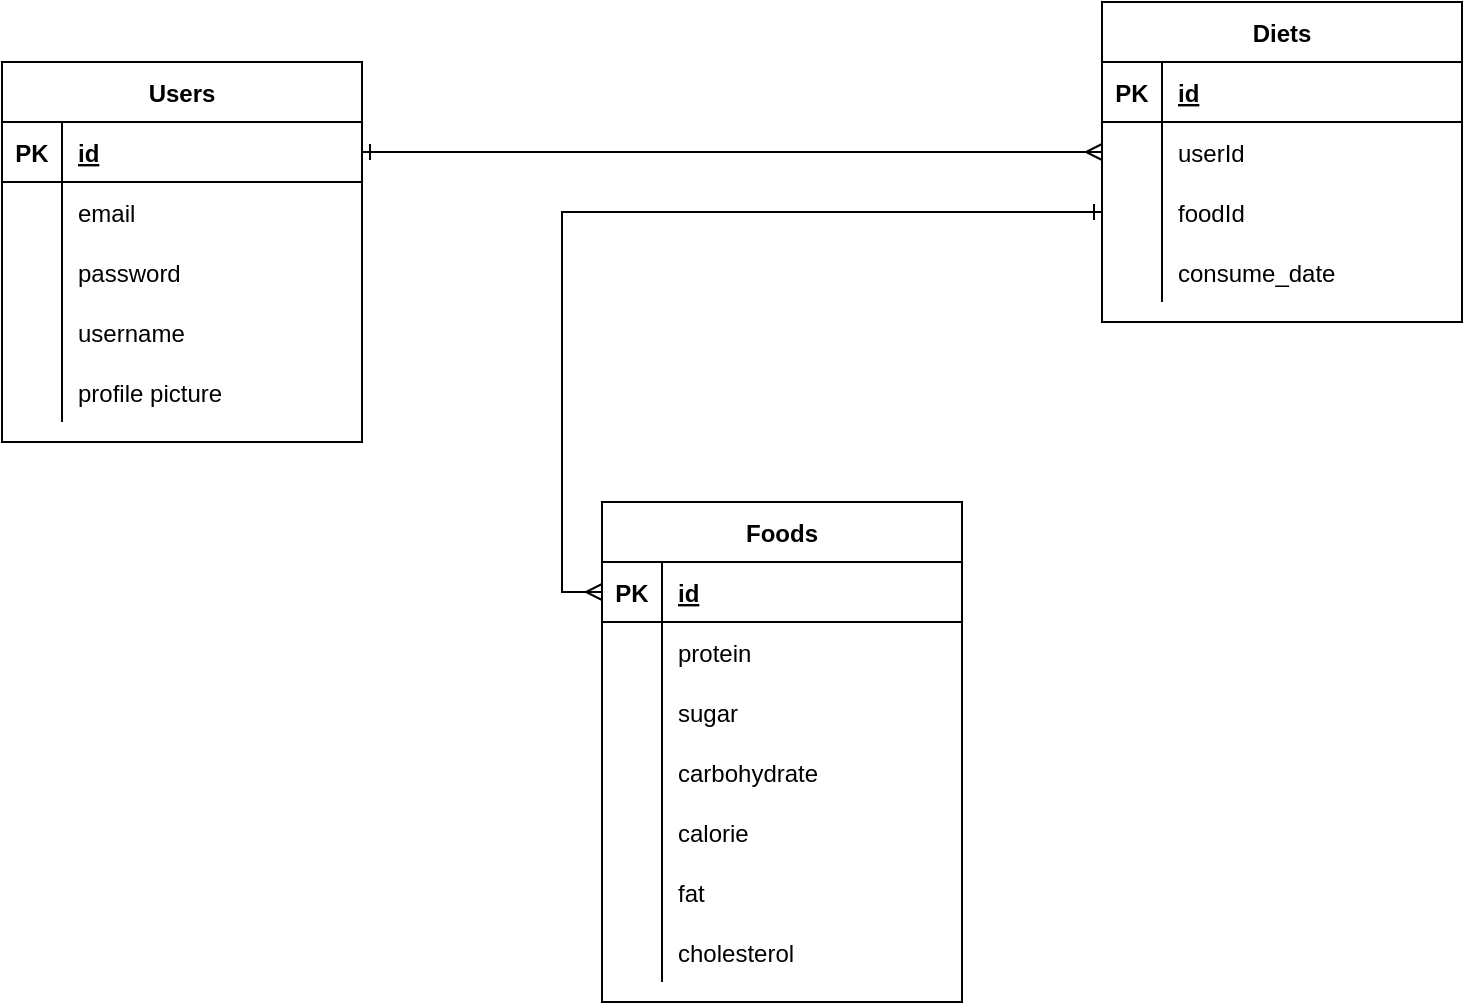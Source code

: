 <mxfile version="14.9.5" type="github">
  <diagram id="R2lEEEUBdFMjLlhIrx00" name="Page-1">
    <mxGraphModel dx="1102" dy="582" grid="1" gridSize="10" guides="1" tooltips="1" connect="1" arrows="1" fold="1" page="1" pageScale="1" pageWidth="850" pageHeight="1100" math="0" shadow="0" extFonts="Permanent Marker^https://fonts.googleapis.com/css?family=Permanent+Marker">
      <root>
        <mxCell id="0" />
        <mxCell id="1" parent="0" />
        <mxCell id="kurJyKOBcoEqVDCF4emH-53" value="Users" style="shape=table;startSize=30;container=1;collapsible=1;childLayout=tableLayout;fixedRows=1;rowLines=0;fontStyle=1;align=center;resizeLast=1;" parent="1" vertex="1">
          <mxGeometry x="170" y="150" width="180" height="190" as="geometry" />
        </mxCell>
        <mxCell id="kurJyKOBcoEqVDCF4emH-54" value="" style="shape=partialRectangle;collapsible=0;dropTarget=0;pointerEvents=0;fillColor=none;top=0;left=0;bottom=1;right=0;points=[[0,0.5],[1,0.5]];portConstraint=eastwest;" parent="kurJyKOBcoEqVDCF4emH-53" vertex="1">
          <mxGeometry y="30" width="180" height="30" as="geometry" />
        </mxCell>
        <mxCell id="kurJyKOBcoEqVDCF4emH-55" value="PK" style="shape=partialRectangle;connectable=0;fillColor=none;top=0;left=0;bottom=0;right=0;fontStyle=1;overflow=hidden;" parent="kurJyKOBcoEqVDCF4emH-54" vertex="1">
          <mxGeometry width="30" height="30" as="geometry" />
        </mxCell>
        <mxCell id="kurJyKOBcoEqVDCF4emH-56" value="id" style="shape=partialRectangle;connectable=0;fillColor=none;top=0;left=0;bottom=0;right=0;align=left;spacingLeft=6;fontStyle=5;overflow=hidden;" parent="kurJyKOBcoEqVDCF4emH-54" vertex="1">
          <mxGeometry x="30" width="150" height="30" as="geometry" />
        </mxCell>
        <mxCell id="kurJyKOBcoEqVDCF4emH-57" value="" style="shape=partialRectangle;collapsible=0;dropTarget=0;pointerEvents=0;fillColor=none;top=0;left=0;bottom=0;right=0;points=[[0,0.5],[1,0.5]];portConstraint=eastwest;" parent="kurJyKOBcoEqVDCF4emH-53" vertex="1">
          <mxGeometry y="60" width="180" height="30" as="geometry" />
        </mxCell>
        <mxCell id="kurJyKOBcoEqVDCF4emH-58" value="" style="shape=partialRectangle;connectable=0;fillColor=none;top=0;left=0;bottom=0;right=0;editable=1;overflow=hidden;" parent="kurJyKOBcoEqVDCF4emH-57" vertex="1">
          <mxGeometry width="30" height="30" as="geometry" />
        </mxCell>
        <mxCell id="kurJyKOBcoEqVDCF4emH-59" value="email" style="shape=partialRectangle;connectable=0;fillColor=none;top=0;left=0;bottom=0;right=0;align=left;spacingLeft=6;overflow=hidden;" parent="kurJyKOBcoEqVDCF4emH-57" vertex="1">
          <mxGeometry x="30" width="150" height="30" as="geometry" />
        </mxCell>
        <mxCell id="kurJyKOBcoEqVDCF4emH-60" value="" style="shape=partialRectangle;collapsible=0;dropTarget=0;pointerEvents=0;fillColor=none;top=0;left=0;bottom=0;right=0;points=[[0,0.5],[1,0.5]];portConstraint=eastwest;" parent="kurJyKOBcoEqVDCF4emH-53" vertex="1">
          <mxGeometry y="90" width="180" height="30" as="geometry" />
        </mxCell>
        <mxCell id="kurJyKOBcoEqVDCF4emH-61" value="" style="shape=partialRectangle;connectable=0;fillColor=none;top=0;left=0;bottom=0;right=0;editable=1;overflow=hidden;" parent="kurJyKOBcoEqVDCF4emH-60" vertex="1">
          <mxGeometry width="30" height="30" as="geometry" />
        </mxCell>
        <mxCell id="kurJyKOBcoEqVDCF4emH-62" value="password" style="shape=partialRectangle;connectable=0;fillColor=none;top=0;left=0;bottom=0;right=0;align=left;spacingLeft=6;overflow=hidden;" parent="kurJyKOBcoEqVDCF4emH-60" vertex="1">
          <mxGeometry x="30" width="150" height="30" as="geometry" />
        </mxCell>
        <mxCell id="kurJyKOBcoEqVDCF4emH-63" value="" style="shape=partialRectangle;collapsible=0;dropTarget=0;pointerEvents=0;fillColor=none;top=0;left=0;bottom=0;right=0;points=[[0,0.5],[1,0.5]];portConstraint=eastwest;" parent="kurJyKOBcoEqVDCF4emH-53" vertex="1">
          <mxGeometry y="120" width="180" height="30" as="geometry" />
        </mxCell>
        <mxCell id="kurJyKOBcoEqVDCF4emH-64" value="" style="shape=partialRectangle;connectable=0;fillColor=none;top=0;left=0;bottom=0;right=0;editable=1;overflow=hidden;" parent="kurJyKOBcoEqVDCF4emH-63" vertex="1">
          <mxGeometry width="30" height="30" as="geometry" />
        </mxCell>
        <mxCell id="kurJyKOBcoEqVDCF4emH-65" value="username" style="shape=partialRectangle;connectable=0;fillColor=none;top=0;left=0;bottom=0;right=0;align=left;spacingLeft=6;overflow=hidden;" parent="kurJyKOBcoEqVDCF4emH-63" vertex="1">
          <mxGeometry x="30" width="150" height="30" as="geometry" />
        </mxCell>
        <mxCell id="qntoQKkKm_tTPd-T2xu0-25" value="" style="shape=partialRectangle;collapsible=0;dropTarget=0;pointerEvents=0;fillColor=none;top=0;left=0;bottom=0;right=0;points=[[0,0.5],[1,0.5]];portConstraint=eastwest;" vertex="1" parent="kurJyKOBcoEqVDCF4emH-53">
          <mxGeometry y="150" width="180" height="30" as="geometry" />
        </mxCell>
        <mxCell id="qntoQKkKm_tTPd-T2xu0-26" value="" style="shape=partialRectangle;connectable=0;fillColor=none;top=0;left=0;bottom=0;right=0;editable=1;overflow=hidden;" vertex="1" parent="qntoQKkKm_tTPd-T2xu0-25">
          <mxGeometry width="30" height="30" as="geometry" />
        </mxCell>
        <mxCell id="qntoQKkKm_tTPd-T2xu0-27" value="profile picture" style="shape=partialRectangle;connectable=0;fillColor=none;top=0;left=0;bottom=0;right=0;align=left;spacingLeft=6;overflow=hidden;" vertex="1" parent="qntoQKkKm_tTPd-T2xu0-25">
          <mxGeometry x="30" width="150" height="30" as="geometry" />
        </mxCell>
        <mxCell id="kurJyKOBcoEqVDCF4emH-66" value="Diets" style="shape=table;startSize=30;container=1;collapsible=1;childLayout=tableLayout;fixedRows=1;rowLines=0;fontStyle=1;align=center;resizeLast=1;" parent="1" vertex="1">
          <mxGeometry x="720" y="120" width="180" height="160" as="geometry" />
        </mxCell>
        <mxCell id="kurJyKOBcoEqVDCF4emH-67" value="" style="shape=partialRectangle;collapsible=0;dropTarget=0;pointerEvents=0;fillColor=none;top=0;left=0;bottom=1;right=0;points=[[0,0.5],[1,0.5]];portConstraint=eastwest;" parent="kurJyKOBcoEqVDCF4emH-66" vertex="1">
          <mxGeometry y="30" width="180" height="30" as="geometry" />
        </mxCell>
        <mxCell id="kurJyKOBcoEqVDCF4emH-68" value="PK" style="shape=partialRectangle;connectable=0;fillColor=none;top=0;left=0;bottom=0;right=0;fontStyle=1;overflow=hidden;" parent="kurJyKOBcoEqVDCF4emH-67" vertex="1">
          <mxGeometry width="30" height="30" as="geometry" />
        </mxCell>
        <mxCell id="kurJyKOBcoEqVDCF4emH-69" value="id" style="shape=partialRectangle;connectable=0;fillColor=none;top=0;left=0;bottom=0;right=0;align=left;spacingLeft=6;fontStyle=5;overflow=hidden;" parent="kurJyKOBcoEqVDCF4emH-67" vertex="1">
          <mxGeometry x="30" width="150" height="30" as="geometry" />
        </mxCell>
        <mxCell id="kurJyKOBcoEqVDCF4emH-70" value="" style="shape=partialRectangle;collapsible=0;dropTarget=0;pointerEvents=0;fillColor=none;top=0;left=0;bottom=0;right=0;points=[[0,0.5],[1,0.5]];portConstraint=eastwest;" parent="kurJyKOBcoEqVDCF4emH-66" vertex="1">
          <mxGeometry y="60" width="180" height="30" as="geometry" />
        </mxCell>
        <mxCell id="kurJyKOBcoEqVDCF4emH-71" value="" style="shape=partialRectangle;connectable=0;fillColor=none;top=0;left=0;bottom=0;right=0;editable=1;overflow=hidden;" parent="kurJyKOBcoEqVDCF4emH-70" vertex="1">
          <mxGeometry width="30" height="30" as="geometry" />
        </mxCell>
        <mxCell id="kurJyKOBcoEqVDCF4emH-72" value="userId" style="shape=partialRectangle;connectable=0;fillColor=none;top=0;left=0;bottom=0;right=0;align=left;spacingLeft=6;overflow=hidden;" parent="kurJyKOBcoEqVDCF4emH-70" vertex="1">
          <mxGeometry x="30" width="150" height="30" as="geometry" />
        </mxCell>
        <mxCell id="kurJyKOBcoEqVDCF4emH-73" value="" style="shape=partialRectangle;collapsible=0;dropTarget=0;pointerEvents=0;fillColor=none;top=0;left=0;bottom=0;right=0;points=[[0,0.5],[1,0.5]];portConstraint=eastwest;" parent="kurJyKOBcoEqVDCF4emH-66" vertex="1">
          <mxGeometry y="90" width="180" height="30" as="geometry" />
        </mxCell>
        <mxCell id="kurJyKOBcoEqVDCF4emH-74" value="" style="shape=partialRectangle;connectable=0;fillColor=none;top=0;left=0;bottom=0;right=0;editable=1;overflow=hidden;" parent="kurJyKOBcoEqVDCF4emH-73" vertex="1">
          <mxGeometry width="30" height="30" as="geometry" />
        </mxCell>
        <mxCell id="kurJyKOBcoEqVDCF4emH-75" value="foodId" style="shape=partialRectangle;connectable=0;fillColor=none;top=0;left=0;bottom=0;right=0;align=left;spacingLeft=6;overflow=hidden;" parent="kurJyKOBcoEqVDCF4emH-73" vertex="1">
          <mxGeometry x="30" width="150" height="30" as="geometry" />
        </mxCell>
        <mxCell id="kurJyKOBcoEqVDCF4emH-76" value="" style="shape=partialRectangle;collapsible=0;dropTarget=0;pointerEvents=0;fillColor=none;top=0;left=0;bottom=0;right=0;points=[[0,0.5],[1,0.5]];portConstraint=eastwest;" parent="kurJyKOBcoEqVDCF4emH-66" vertex="1">
          <mxGeometry y="120" width="180" height="30" as="geometry" />
        </mxCell>
        <mxCell id="kurJyKOBcoEqVDCF4emH-77" value="" style="shape=partialRectangle;connectable=0;fillColor=none;top=0;left=0;bottom=0;right=0;editable=1;overflow=hidden;" parent="kurJyKOBcoEqVDCF4emH-76" vertex="1">
          <mxGeometry width="30" height="30" as="geometry" />
        </mxCell>
        <mxCell id="kurJyKOBcoEqVDCF4emH-78" value="consume_date" style="shape=partialRectangle;connectable=0;fillColor=none;top=0;left=0;bottom=0;right=0;align=left;spacingLeft=6;overflow=hidden;" parent="kurJyKOBcoEqVDCF4emH-76" vertex="1">
          <mxGeometry x="30" width="150" height="30" as="geometry" />
        </mxCell>
        <mxCell id="kurJyKOBcoEqVDCF4emH-79" value="Foods" style="shape=table;startSize=30;container=1;collapsible=1;childLayout=tableLayout;fixedRows=1;rowLines=0;fontStyle=1;align=center;resizeLast=1;" parent="1" vertex="1">
          <mxGeometry x="470" y="370" width="180" height="250" as="geometry" />
        </mxCell>
        <mxCell id="kurJyKOBcoEqVDCF4emH-80" value="" style="shape=partialRectangle;collapsible=0;dropTarget=0;pointerEvents=0;fillColor=none;top=0;left=0;bottom=1;right=0;points=[[0,0.5],[1,0.5]];portConstraint=eastwest;" parent="kurJyKOBcoEqVDCF4emH-79" vertex="1">
          <mxGeometry y="30" width="180" height="30" as="geometry" />
        </mxCell>
        <mxCell id="kurJyKOBcoEqVDCF4emH-81" value="PK" style="shape=partialRectangle;connectable=0;fillColor=none;top=0;left=0;bottom=0;right=0;fontStyle=1;overflow=hidden;" parent="kurJyKOBcoEqVDCF4emH-80" vertex="1">
          <mxGeometry width="30" height="30" as="geometry" />
        </mxCell>
        <mxCell id="kurJyKOBcoEqVDCF4emH-82" value="id" style="shape=partialRectangle;connectable=0;fillColor=none;top=0;left=0;bottom=0;right=0;align=left;spacingLeft=6;fontStyle=5;overflow=hidden;" parent="kurJyKOBcoEqVDCF4emH-80" vertex="1">
          <mxGeometry x="30" width="150" height="30" as="geometry" />
        </mxCell>
        <mxCell id="kurJyKOBcoEqVDCF4emH-83" value="" style="shape=partialRectangle;collapsible=0;dropTarget=0;pointerEvents=0;fillColor=none;top=0;left=0;bottom=0;right=0;points=[[0,0.5],[1,0.5]];portConstraint=eastwest;" parent="kurJyKOBcoEqVDCF4emH-79" vertex="1">
          <mxGeometry y="60" width="180" height="30" as="geometry" />
        </mxCell>
        <mxCell id="kurJyKOBcoEqVDCF4emH-84" value="" style="shape=partialRectangle;connectable=0;fillColor=none;top=0;left=0;bottom=0;right=0;editable=1;overflow=hidden;" parent="kurJyKOBcoEqVDCF4emH-83" vertex="1">
          <mxGeometry width="30" height="30" as="geometry" />
        </mxCell>
        <mxCell id="kurJyKOBcoEqVDCF4emH-85" value="protein" style="shape=partialRectangle;connectable=0;fillColor=none;top=0;left=0;bottom=0;right=0;align=left;spacingLeft=6;overflow=hidden;" parent="kurJyKOBcoEqVDCF4emH-83" vertex="1">
          <mxGeometry x="30" width="150" height="30" as="geometry" />
        </mxCell>
        <mxCell id="kurJyKOBcoEqVDCF4emH-86" value="" style="shape=partialRectangle;collapsible=0;dropTarget=0;pointerEvents=0;fillColor=none;top=0;left=0;bottom=0;right=0;points=[[0,0.5],[1,0.5]];portConstraint=eastwest;" parent="kurJyKOBcoEqVDCF4emH-79" vertex="1">
          <mxGeometry y="90" width="180" height="30" as="geometry" />
        </mxCell>
        <mxCell id="kurJyKOBcoEqVDCF4emH-87" value="" style="shape=partialRectangle;connectable=0;fillColor=none;top=0;left=0;bottom=0;right=0;editable=1;overflow=hidden;" parent="kurJyKOBcoEqVDCF4emH-86" vertex="1">
          <mxGeometry width="30" height="30" as="geometry" />
        </mxCell>
        <mxCell id="kurJyKOBcoEqVDCF4emH-88" value="sugar" style="shape=partialRectangle;connectable=0;fillColor=none;top=0;left=0;bottom=0;right=0;align=left;spacingLeft=6;overflow=hidden;" parent="kurJyKOBcoEqVDCF4emH-86" vertex="1">
          <mxGeometry x="30" width="150" height="30" as="geometry" />
        </mxCell>
        <mxCell id="kurJyKOBcoEqVDCF4emH-89" value="" style="shape=partialRectangle;collapsible=0;dropTarget=0;pointerEvents=0;fillColor=none;top=0;left=0;bottom=0;right=0;points=[[0,0.5],[1,0.5]];portConstraint=eastwest;" parent="kurJyKOBcoEqVDCF4emH-79" vertex="1">
          <mxGeometry y="120" width="180" height="30" as="geometry" />
        </mxCell>
        <mxCell id="kurJyKOBcoEqVDCF4emH-90" value="" style="shape=partialRectangle;connectable=0;fillColor=none;top=0;left=0;bottom=0;right=0;editable=1;overflow=hidden;" parent="kurJyKOBcoEqVDCF4emH-89" vertex="1">
          <mxGeometry width="30" height="30" as="geometry" />
        </mxCell>
        <mxCell id="kurJyKOBcoEqVDCF4emH-91" value="carbohydrate" style="shape=partialRectangle;connectable=0;fillColor=none;top=0;left=0;bottom=0;right=0;align=left;spacingLeft=6;overflow=hidden;" parent="kurJyKOBcoEqVDCF4emH-89" vertex="1">
          <mxGeometry x="30" width="150" height="30" as="geometry" />
        </mxCell>
        <mxCell id="qntoQKkKm_tTPd-T2xu0-16" value="" style="shape=partialRectangle;collapsible=0;dropTarget=0;pointerEvents=0;fillColor=none;top=0;left=0;bottom=0;right=0;points=[[0,0.5],[1,0.5]];portConstraint=eastwest;" vertex="1" parent="kurJyKOBcoEqVDCF4emH-79">
          <mxGeometry y="150" width="180" height="30" as="geometry" />
        </mxCell>
        <mxCell id="qntoQKkKm_tTPd-T2xu0-17" value="" style="shape=partialRectangle;connectable=0;fillColor=none;top=0;left=0;bottom=0;right=0;editable=1;overflow=hidden;" vertex="1" parent="qntoQKkKm_tTPd-T2xu0-16">
          <mxGeometry width="30" height="30" as="geometry" />
        </mxCell>
        <mxCell id="qntoQKkKm_tTPd-T2xu0-18" value="calorie" style="shape=partialRectangle;connectable=0;fillColor=none;top=0;left=0;bottom=0;right=0;align=left;spacingLeft=6;overflow=hidden;" vertex="1" parent="qntoQKkKm_tTPd-T2xu0-16">
          <mxGeometry x="30" width="150" height="30" as="geometry" />
        </mxCell>
        <mxCell id="qntoQKkKm_tTPd-T2xu0-19" value="" style="shape=partialRectangle;collapsible=0;dropTarget=0;pointerEvents=0;fillColor=none;top=0;left=0;bottom=0;right=0;points=[[0,0.5],[1,0.5]];portConstraint=eastwest;" vertex="1" parent="kurJyKOBcoEqVDCF4emH-79">
          <mxGeometry y="180" width="180" height="30" as="geometry" />
        </mxCell>
        <mxCell id="qntoQKkKm_tTPd-T2xu0-20" value="" style="shape=partialRectangle;connectable=0;fillColor=none;top=0;left=0;bottom=0;right=0;editable=1;overflow=hidden;" vertex="1" parent="qntoQKkKm_tTPd-T2xu0-19">
          <mxGeometry width="30" height="30" as="geometry" />
        </mxCell>
        <mxCell id="qntoQKkKm_tTPd-T2xu0-21" value="fat" style="shape=partialRectangle;connectable=0;fillColor=none;top=0;left=0;bottom=0;right=0;align=left;spacingLeft=6;overflow=hidden;" vertex="1" parent="qntoQKkKm_tTPd-T2xu0-19">
          <mxGeometry x="30" width="150" height="30" as="geometry" />
        </mxCell>
        <mxCell id="qntoQKkKm_tTPd-T2xu0-22" value="" style="shape=partialRectangle;collapsible=0;dropTarget=0;pointerEvents=0;fillColor=none;top=0;left=0;bottom=0;right=0;points=[[0,0.5],[1,0.5]];portConstraint=eastwest;" vertex="1" parent="kurJyKOBcoEqVDCF4emH-79">
          <mxGeometry y="210" width="180" height="30" as="geometry" />
        </mxCell>
        <mxCell id="qntoQKkKm_tTPd-T2xu0-23" value="" style="shape=partialRectangle;connectable=0;fillColor=none;top=0;left=0;bottom=0;right=0;editable=1;overflow=hidden;" vertex="1" parent="qntoQKkKm_tTPd-T2xu0-22">
          <mxGeometry width="30" height="30" as="geometry" />
        </mxCell>
        <mxCell id="qntoQKkKm_tTPd-T2xu0-24" value="cholesterol" style="shape=partialRectangle;connectable=0;fillColor=none;top=0;left=0;bottom=0;right=0;align=left;spacingLeft=6;overflow=hidden;" vertex="1" parent="qntoQKkKm_tTPd-T2xu0-22">
          <mxGeometry x="30" width="150" height="30" as="geometry" />
        </mxCell>
        <mxCell id="qntoQKkKm_tTPd-T2xu0-14" style="edgeStyle=orthogonalEdgeStyle;rounded=0;orthogonalLoop=1;jettySize=auto;html=1;exitX=1;exitY=0.5;exitDx=0;exitDy=0;entryX=0;entryY=0.5;entryDx=0;entryDy=0;endArrow=ERmany;endFill=0;startArrow=ERone;startFill=0;" edge="1" parent="1" source="kurJyKOBcoEqVDCF4emH-54" target="kurJyKOBcoEqVDCF4emH-70">
          <mxGeometry relative="1" as="geometry" />
        </mxCell>
        <mxCell id="qntoQKkKm_tTPd-T2xu0-15" style="edgeStyle=orthogonalEdgeStyle;rounded=0;orthogonalLoop=1;jettySize=auto;html=1;exitX=0;exitY=0.5;exitDx=0;exitDy=0;entryX=0;entryY=0.5;entryDx=0;entryDy=0;endArrow=ERmany;endFill=0;startArrow=ERone;startFill=0;" edge="1" parent="1" source="kurJyKOBcoEqVDCF4emH-73" target="kurJyKOBcoEqVDCF4emH-80">
          <mxGeometry relative="1" as="geometry" />
        </mxCell>
      </root>
    </mxGraphModel>
  </diagram>
</mxfile>
